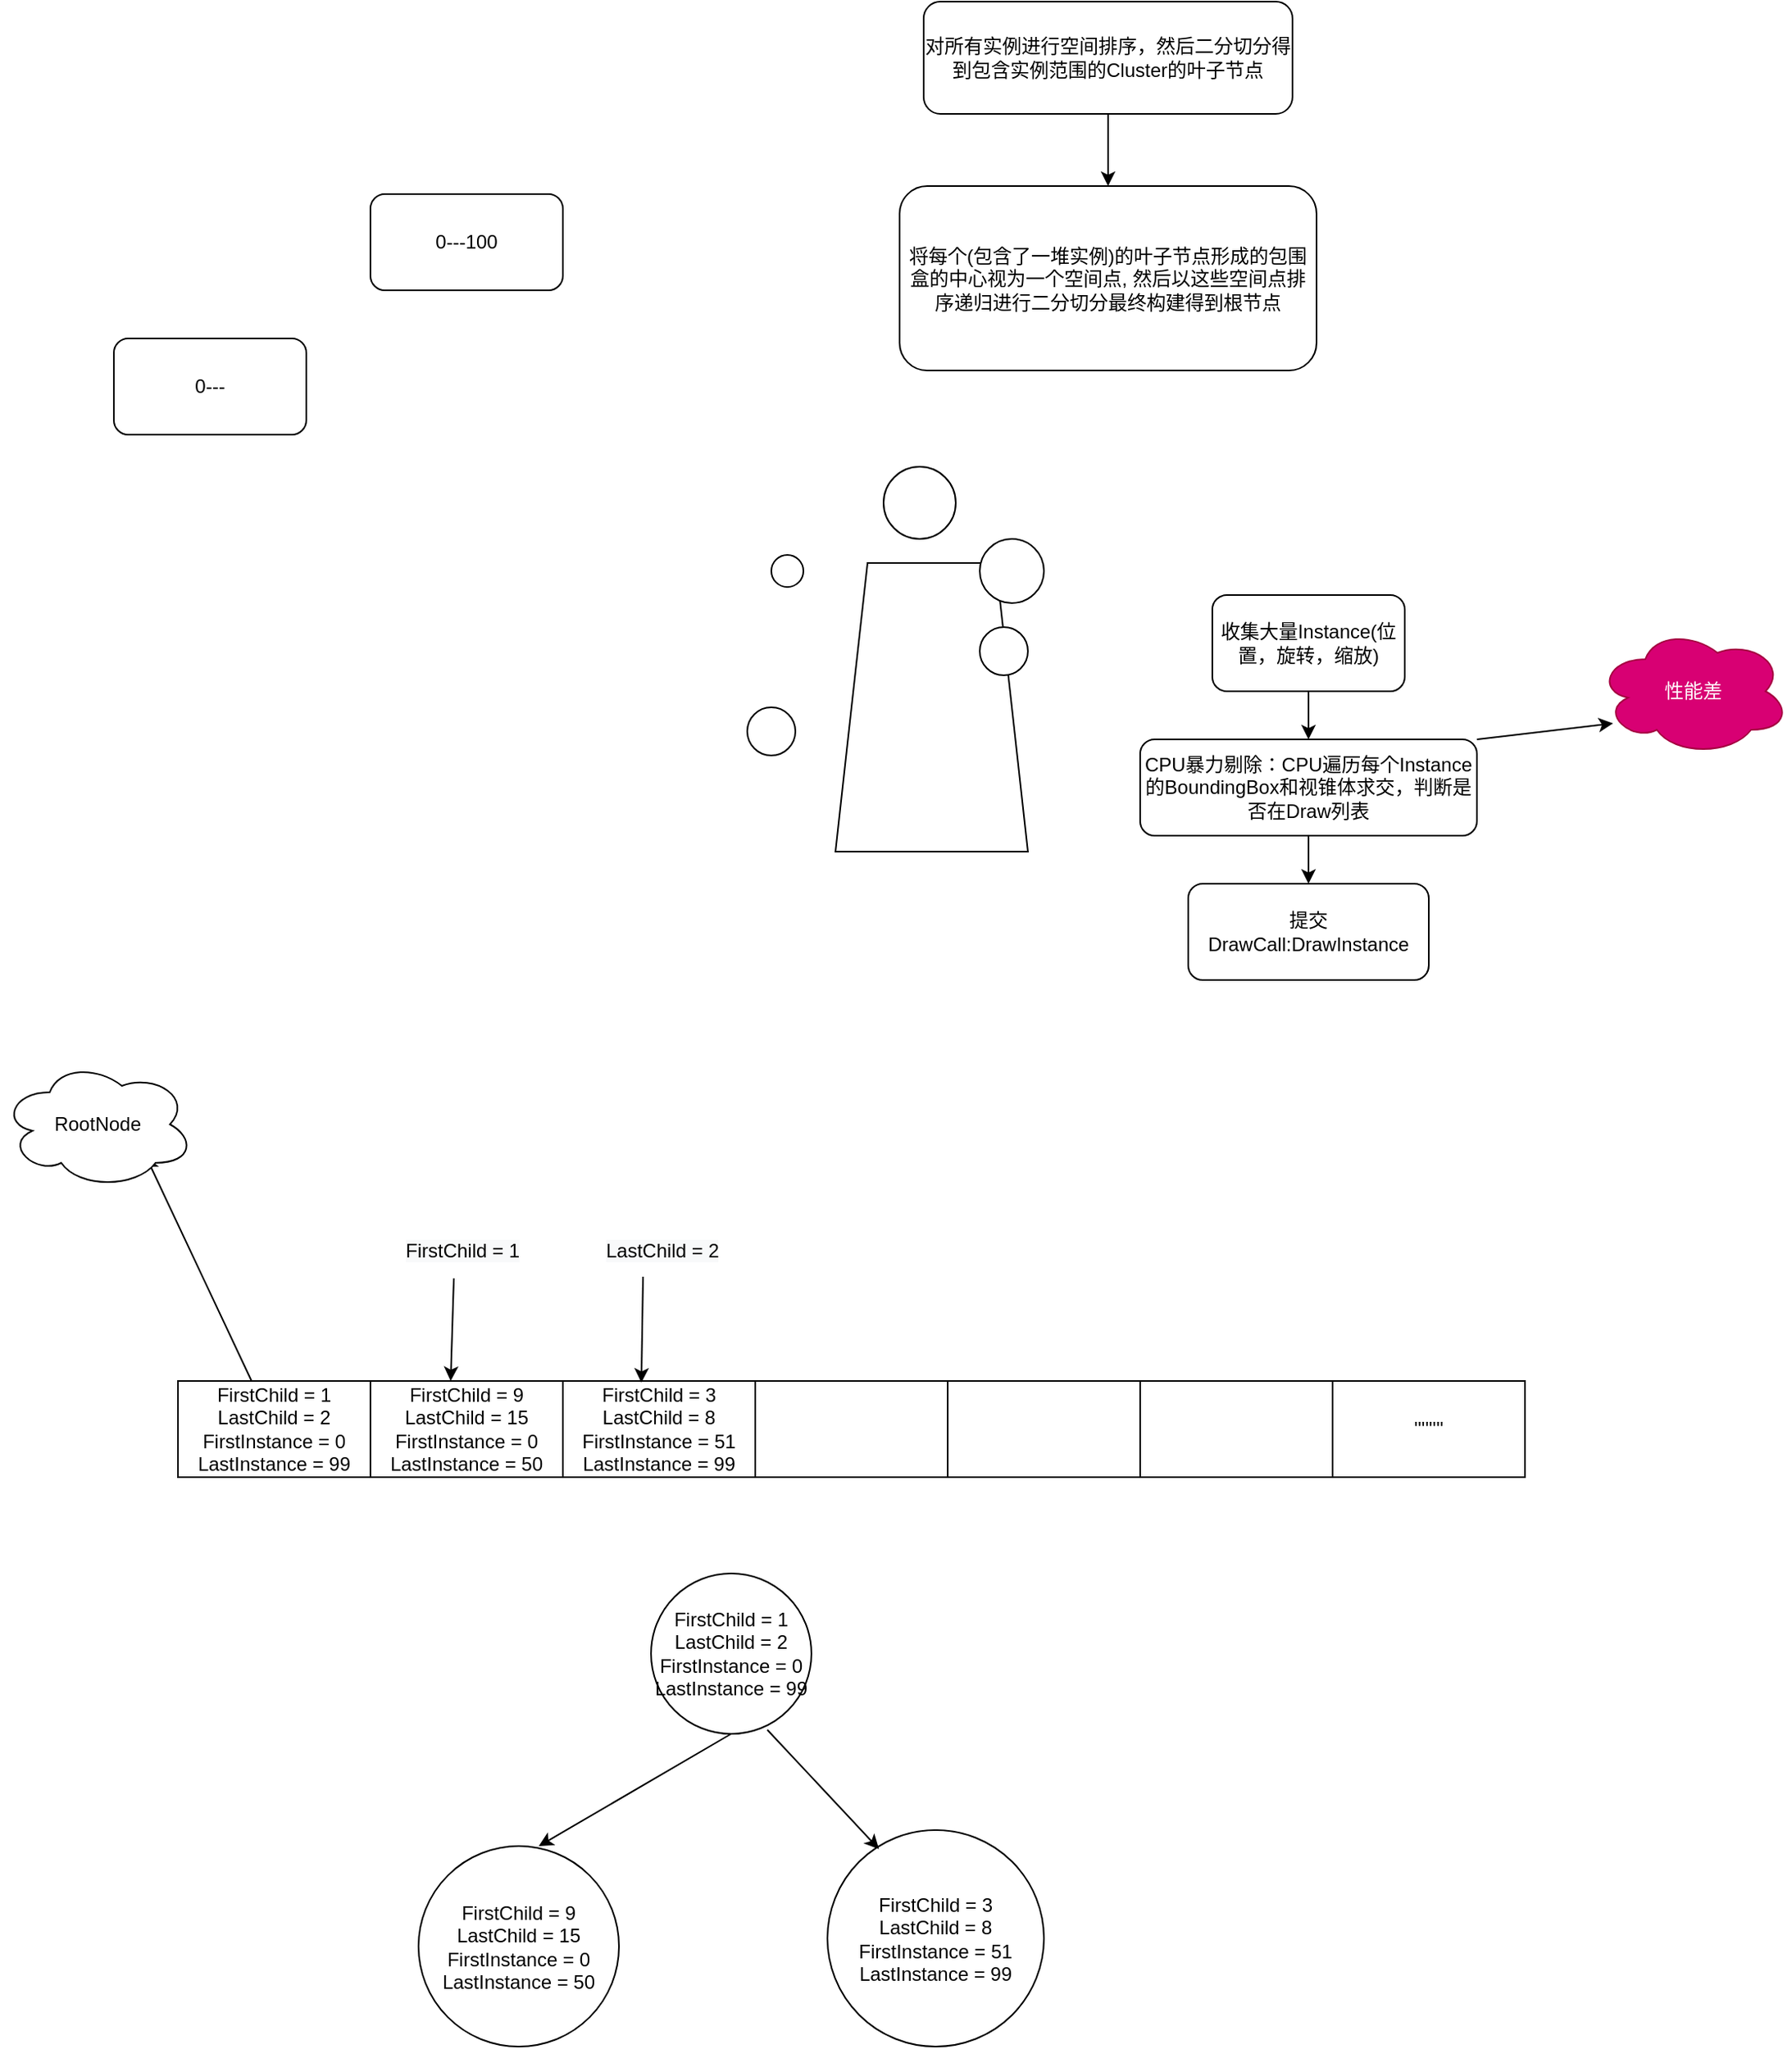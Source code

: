 <mxfile version="17.1.2" type="github">
  <diagram id="zlUZoAngODGwUjVgGMYo" name="Page-1">
    <mxGraphModel dx="2249" dy="1931" grid="1" gridSize="10" guides="1" tooltips="1" connect="1" arrows="1" fold="1" page="1" pageScale="1" pageWidth="827" pageHeight="1169" math="0" shadow="0">
      <root>
        <mxCell id="0" />
        <mxCell id="1" parent="0" />
        <mxCell id="lAHeLSXwTe6HXXAQFmHM-1" value="" style="shape=trapezoid;perimeter=trapezoidPerimeter;whiteSpace=wrap;html=1;fixedSize=1;" vertex="1" parent="1">
          <mxGeometry x="450" y="70" width="120" height="180" as="geometry" />
        </mxCell>
        <mxCell id="lAHeLSXwTe6HXXAQFmHM-2" value="" style="ellipse;whiteSpace=wrap;html=1;aspect=fixed;" vertex="1" parent="1">
          <mxGeometry x="540" y="110" width="30" height="30" as="geometry" />
        </mxCell>
        <mxCell id="lAHeLSXwTe6HXXAQFmHM-3" value="" style="ellipse;whiteSpace=wrap;html=1;aspect=fixed;" vertex="1" parent="1">
          <mxGeometry x="395" y="160" width="30" height="30" as="geometry" />
        </mxCell>
        <mxCell id="lAHeLSXwTe6HXXAQFmHM-4" value="" style="ellipse;whiteSpace=wrap;html=1;aspect=fixed;" vertex="1" parent="1">
          <mxGeometry x="410" y="65" width="20" height="20" as="geometry" />
        </mxCell>
        <mxCell id="lAHeLSXwTe6HXXAQFmHM-5" value="" style="ellipse;whiteSpace=wrap;html=1;aspect=fixed;" vertex="1" parent="1">
          <mxGeometry x="480" y="10" width="45" height="45" as="geometry" />
        </mxCell>
        <mxCell id="lAHeLSXwTe6HXXAQFmHM-6" value="收集大量Instance(位置，旋转，缩放)" style="rounded=1;whiteSpace=wrap;html=1;" vertex="1" parent="1">
          <mxGeometry x="685" y="90" width="120" height="60" as="geometry" />
        </mxCell>
        <mxCell id="lAHeLSXwTe6HXXAQFmHM-7" value="CPU暴力剔除：CPU遍历每个Instance的BoundingBox和视锥体求交，判断是否在Draw列表" style="rounded=1;whiteSpace=wrap;html=1;" vertex="1" parent="1">
          <mxGeometry x="640" y="180" width="210" height="60" as="geometry" />
        </mxCell>
        <mxCell id="lAHeLSXwTe6HXXAQFmHM-8" value="" style="endArrow=classic;html=1;rounded=0;exitX=0.5;exitY=1;exitDx=0;exitDy=0;" edge="1" parent="1" source="lAHeLSXwTe6HXXAQFmHM-6" target="lAHeLSXwTe6HXXAQFmHM-7">
          <mxGeometry width="50" height="50" relative="1" as="geometry">
            <mxPoint x="355" y="320" as="sourcePoint" />
            <mxPoint x="405" y="270" as="targetPoint" />
          </mxGeometry>
        </mxCell>
        <mxCell id="lAHeLSXwTe6HXXAQFmHM-9" value="提交DrawCall:DrawInstance" style="rounded=1;whiteSpace=wrap;html=1;" vertex="1" parent="1">
          <mxGeometry x="670" y="270" width="150" height="60" as="geometry" />
        </mxCell>
        <mxCell id="lAHeLSXwTe6HXXAQFmHM-10" value="" style="endArrow=classic;html=1;rounded=0;exitX=0.5;exitY=1;exitDx=0;exitDy=0;entryX=0.5;entryY=0;entryDx=0;entryDy=0;" edge="1" parent="1" source="lAHeLSXwTe6HXXAQFmHM-7" target="lAHeLSXwTe6HXXAQFmHM-9">
          <mxGeometry width="50" height="50" relative="1" as="geometry">
            <mxPoint x="755" y="160" as="sourcePoint" />
            <mxPoint x="755" y="200" as="targetPoint" />
          </mxGeometry>
        </mxCell>
        <mxCell id="lAHeLSXwTe6HXXAQFmHM-11" value="性能差" style="ellipse;shape=cloud;whiteSpace=wrap;html=1;fillColor=#d80073;fontColor=#ffffff;strokeColor=#A50040;" vertex="1" parent="1">
          <mxGeometry x="925" y="110" width="120" height="80" as="geometry" />
        </mxCell>
        <mxCell id="lAHeLSXwTe6HXXAQFmHM-12" value="" style="endArrow=classic;html=1;rounded=0;entryX=0.083;entryY=0.75;entryDx=0;entryDy=0;entryPerimeter=0;exitX=1;exitY=0;exitDx=0;exitDy=0;" edge="1" parent="1" source="lAHeLSXwTe6HXXAQFmHM-7" target="lAHeLSXwTe6HXXAQFmHM-11">
          <mxGeometry width="50" height="50" relative="1" as="geometry">
            <mxPoint x="355" y="300" as="sourcePoint" />
            <mxPoint x="405" y="250" as="targetPoint" />
          </mxGeometry>
        </mxCell>
        <mxCell id="lAHeLSXwTe6HXXAQFmHM-14" value="" style="ellipse;whiteSpace=wrap;html=1;aspect=fixed;" vertex="1" parent="1">
          <mxGeometry x="540" y="55" width="40" height="40" as="geometry" />
        </mxCell>
        <mxCell id="lAHeLSXwTe6HXXAQFmHM-15" value="0---100" style="rounded=1;whiteSpace=wrap;html=1;" vertex="1" parent="1">
          <mxGeometry x="160" y="-160" width="120" height="60" as="geometry" />
        </mxCell>
        <mxCell id="lAHeLSXwTe6HXXAQFmHM-16" value="0---" style="rounded=1;whiteSpace=wrap;html=1;" vertex="1" parent="1">
          <mxGeometry y="-70" width="120" height="60" as="geometry" />
        </mxCell>
        <mxCell id="lAHeLSXwTe6HXXAQFmHM-17" value="对所有实例进行空间排序，然后二分切分得到包含实例范围的Cluster的叶子节点" style="rounded=1;whiteSpace=wrap;html=1;" vertex="1" parent="1">
          <mxGeometry x="505" y="-280" width="230" height="70" as="geometry" />
        </mxCell>
        <mxCell id="lAHeLSXwTe6HXXAQFmHM-18" value="将每个(包含了一堆实例)的叶子节点形成的包围盒的中心视为一个空间点, 然后以这些空间点排序递归进行二分切分最终构建得到根节点" style="rounded=1;whiteSpace=wrap;html=1;" vertex="1" parent="1">
          <mxGeometry x="490" y="-165" width="260" height="115" as="geometry" />
        </mxCell>
        <mxCell id="lAHeLSXwTe6HXXAQFmHM-19" value="" style="endArrow=classic;html=1;rounded=0;exitX=0.5;exitY=1;exitDx=0;exitDy=0;entryX=0.5;entryY=0;entryDx=0;entryDy=0;" edge="1" parent="1" source="lAHeLSXwTe6HXXAQFmHM-17" target="lAHeLSXwTe6HXXAQFmHM-18">
          <mxGeometry width="50" height="50" relative="1" as="geometry">
            <mxPoint x="830" y="-170" as="sourcePoint" />
            <mxPoint x="880" y="-220" as="targetPoint" />
          </mxGeometry>
        </mxCell>
        <mxCell id="lAHeLSXwTe6HXXAQFmHM-21" value="FirstChild = 1&lt;br&gt;LastChild = 2&lt;br&gt;FirstInstance = 0&lt;br&gt;LastInstance = 99" style="rounded=0;whiteSpace=wrap;html=1;" vertex="1" parent="1">
          <mxGeometry x="40" y="580" width="120" height="60" as="geometry" />
        </mxCell>
        <mxCell id="lAHeLSXwTe6HXXAQFmHM-22" value="&lt;span&gt;FirstChild = 9&lt;/span&gt;&lt;br&gt;&lt;span&gt;LastChild = 15&lt;/span&gt;&lt;br&gt;&lt;span&gt;FirstInstance = 0&lt;/span&gt;&lt;br&gt;&lt;span&gt;LastInstance = 50&lt;/span&gt;" style="rounded=0;whiteSpace=wrap;html=1;" vertex="1" parent="1">
          <mxGeometry x="160" y="580" width="120" height="60" as="geometry" />
        </mxCell>
        <mxCell id="lAHeLSXwTe6HXXAQFmHM-23" value="&lt;span&gt;FirstChild = 3&lt;/span&gt;&lt;br&gt;&lt;span&gt;LastChild = 8&lt;/span&gt;&lt;br&gt;&lt;span&gt;FirstInstance = 51&lt;/span&gt;&lt;br&gt;&lt;span&gt;LastInstance = 99&lt;/span&gt;" style="rounded=0;whiteSpace=wrap;html=1;" vertex="1" parent="1">
          <mxGeometry x="280" y="580" width="120" height="60" as="geometry" />
        </mxCell>
        <mxCell id="lAHeLSXwTe6HXXAQFmHM-24" value="" style="rounded=0;whiteSpace=wrap;html=1;" vertex="1" parent="1">
          <mxGeometry x="400" y="580" width="120" height="60" as="geometry" />
        </mxCell>
        <mxCell id="lAHeLSXwTe6HXXAQFmHM-25" value="" style="rounded=0;whiteSpace=wrap;html=1;" vertex="1" parent="1">
          <mxGeometry x="520" y="580" width="120" height="60" as="geometry" />
        </mxCell>
        <mxCell id="lAHeLSXwTe6HXXAQFmHM-26" value="" style="rounded=0;whiteSpace=wrap;html=1;" vertex="1" parent="1">
          <mxGeometry x="640" y="580" width="120" height="60" as="geometry" />
        </mxCell>
        <mxCell id="lAHeLSXwTe6HXXAQFmHM-27" value="&#39;&#39;&#39;&#39;&#39;&#39;&#39;&#39;" style="rounded=0;whiteSpace=wrap;html=1;" vertex="1" parent="1">
          <mxGeometry x="760" y="580" width="120" height="60" as="geometry" />
        </mxCell>
        <mxCell id="lAHeLSXwTe6HXXAQFmHM-28" value="" style="endArrow=classic;html=1;rounded=0;" edge="1" parent="1" source="lAHeLSXwTe6HXXAQFmHM-21">
          <mxGeometry width="50" height="50" relative="1" as="geometry">
            <mxPoint x="400" y="400" as="sourcePoint" />
            <mxPoint x="20" y="440" as="targetPoint" />
          </mxGeometry>
        </mxCell>
        <mxCell id="lAHeLSXwTe6HXXAQFmHM-29" value="RootNode" style="ellipse;shape=cloud;whiteSpace=wrap;html=1;" vertex="1" parent="1">
          <mxGeometry x="-70" y="380" width="120" height="80" as="geometry" />
        </mxCell>
        <mxCell id="lAHeLSXwTe6HXXAQFmHM-33" value="&lt;span style=&quot;color: rgb(0, 0, 0); font-family: helvetica; font-size: 12px; font-style: normal; font-weight: 400; letter-spacing: normal; text-align: center; text-indent: 0px; text-transform: none; word-spacing: 0px; background-color: rgb(248, 249, 250); display: inline; float: none;&quot;&gt;FirstChild = 1&lt;/span&gt;" style="text;whiteSpace=wrap;html=1;" vertex="1" parent="1">
          <mxGeometry x="180" y="485" width="100" height="30" as="geometry" />
        </mxCell>
        <mxCell id="lAHeLSXwTe6HXXAQFmHM-34" value="" style="endArrow=classic;html=1;rounded=0;exitX=0.32;exitY=1.033;exitDx=0;exitDy=0;exitPerimeter=0;entryX=0.417;entryY=0;entryDx=0;entryDy=0;entryPerimeter=0;" edge="1" parent="1" source="lAHeLSXwTe6HXXAQFmHM-33" target="lAHeLSXwTe6HXXAQFmHM-22">
          <mxGeometry width="50" height="50" relative="1" as="geometry">
            <mxPoint x="400" y="400" as="sourcePoint" />
            <mxPoint x="450" y="350" as="targetPoint" />
          </mxGeometry>
        </mxCell>
        <mxCell id="lAHeLSXwTe6HXXAQFmHM-35" value="&lt;span style=&quot;color: rgb(0 , 0 , 0) ; font-family: &amp;#34;helvetica&amp;#34; ; font-size: 12px ; font-style: normal ; font-weight: 400 ; letter-spacing: normal ; text-align: center ; text-indent: 0px ; text-transform: none ; word-spacing: 0px ; background-color: rgb(248 , 249 , 250) ; display: inline ; float: none&quot;&gt;LastChild = 2&lt;/span&gt;" style="text;whiteSpace=wrap;html=1;" vertex="1" parent="1">
          <mxGeometry x="305" y="485" width="100" height="30" as="geometry" />
        </mxCell>
        <mxCell id="lAHeLSXwTe6HXXAQFmHM-36" value="" style="endArrow=classic;html=1;rounded=0;exitX=0.25;exitY=1;exitDx=0;exitDy=0;entryX=0.408;entryY=0.017;entryDx=0;entryDy=0;entryPerimeter=0;" edge="1" parent="1" source="lAHeLSXwTe6HXXAQFmHM-35" target="lAHeLSXwTe6HXXAQFmHM-23">
          <mxGeometry width="50" height="50" relative="1" as="geometry">
            <mxPoint x="400" y="400" as="sourcePoint" />
            <mxPoint x="450" y="350" as="targetPoint" />
          </mxGeometry>
        </mxCell>
        <mxCell id="lAHeLSXwTe6HXXAQFmHM-37" value="&lt;span&gt;FirstChild = 1&lt;/span&gt;&lt;br&gt;&lt;span&gt;LastChild = 2&lt;/span&gt;&lt;br&gt;&lt;span&gt;FirstInstance = 0&lt;/span&gt;&lt;br&gt;&lt;span&gt;LastInstance = 99&lt;/span&gt;" style="ellipse;whiteSpace=wrap;html=1;aspect=fixed;" vertex="1" parent="1">
          <mxGeometry x="335" y="700" width="100" height="100" as="geometry" />
        </mxCell>
        <mxCell id="lAHeLSXwTe6HXXAQFmHM-38" value="" style="endArrow=classic;html=1;rounded=0;exitX=0.5;exitY=1;exitDx=0;exitDy=0;" edge="1" parent="1" source="lAHeLSXwTe6HXXAQFmHM-37">
          <mxGeometry width="50" height="50" relative="1" as="geometry">
            <mxPoint x="415" y="880" as="sourcePoint" />
            <mxPoint x="265" y="870" as="targetPoint" />
          </mxGeometry>
        </mxCell>
        <mxCell id="lAHeLSXwTe6HXXAQFmHM-39" value="&lt;span&gt;FirstChild = 9&lt;/span&gt;&lt;br&gt;&lt;span&gt;LastChild = 15&lt;/span&gt;&lt;br&gt;&lt;span&gt;FirstInstance = 0&lt;/span&gt;&lt;br&gt;&lt;span&gt;LastInstance = 50&lt;/span&gt;" style="ellipse;whiteSpace=wrap;html=1;aspect=fixed;" vertex="1" parent="1">
          <mxGeometry x="190" y="870" width="125" height="125" as="geometry" />
        </mxCell>
        <mxCell id="lAHeLSXwTe6HXXAQFmHM-40" value="&lt;span&gt;FirstChild = 3&lt;/span&gt;&lt;br&gt;&lt;span&gt;LastChild = 8&lt;/span&gt;&lt;br&gt;&lt;span&gt;FirstInstance = 51&lt;/span&gt;&lt;br&gt;&lt;span&gt;LastInstance = 99&lt;/span&gt;" style="ellipse;whiteSpace=wrap;html=1;aspect=fixed;" vertex="1" parent="1">
          <mxGeometry x="445" y="860" width="135" height="135" as="geometry" />
        </mxCell>
        <mxCell id="lAHeLSXwTe6HXXAQFmHM-41" value="" style="endArrow=classic;html=1;rounded=0;exitX=0.725;exitY=0.975;exitDx=0;exitDy=0;exitPerimeter=0;entryX=0.238;entryY=0.088;entryDx=0;entryDy=0;entryPerimeter=0;" edge="1" parent="1" source="lAHeLSXwTe6HXXAQFmHM-37" target="lAHeLSXwTe6HXXAQFmHM-40">
          <mxGeometry width="50" height="50" relative="1" as="geometry">
            <mxPoint x="365" y="640" as="sourcePoint" />
            <mxPoint x="415" y="590" as="targetPoint" />
          </mxGeometry>
        </mxCell>
      </root>
    </mxGraphModel>
  </diagram>
</mxfile>
